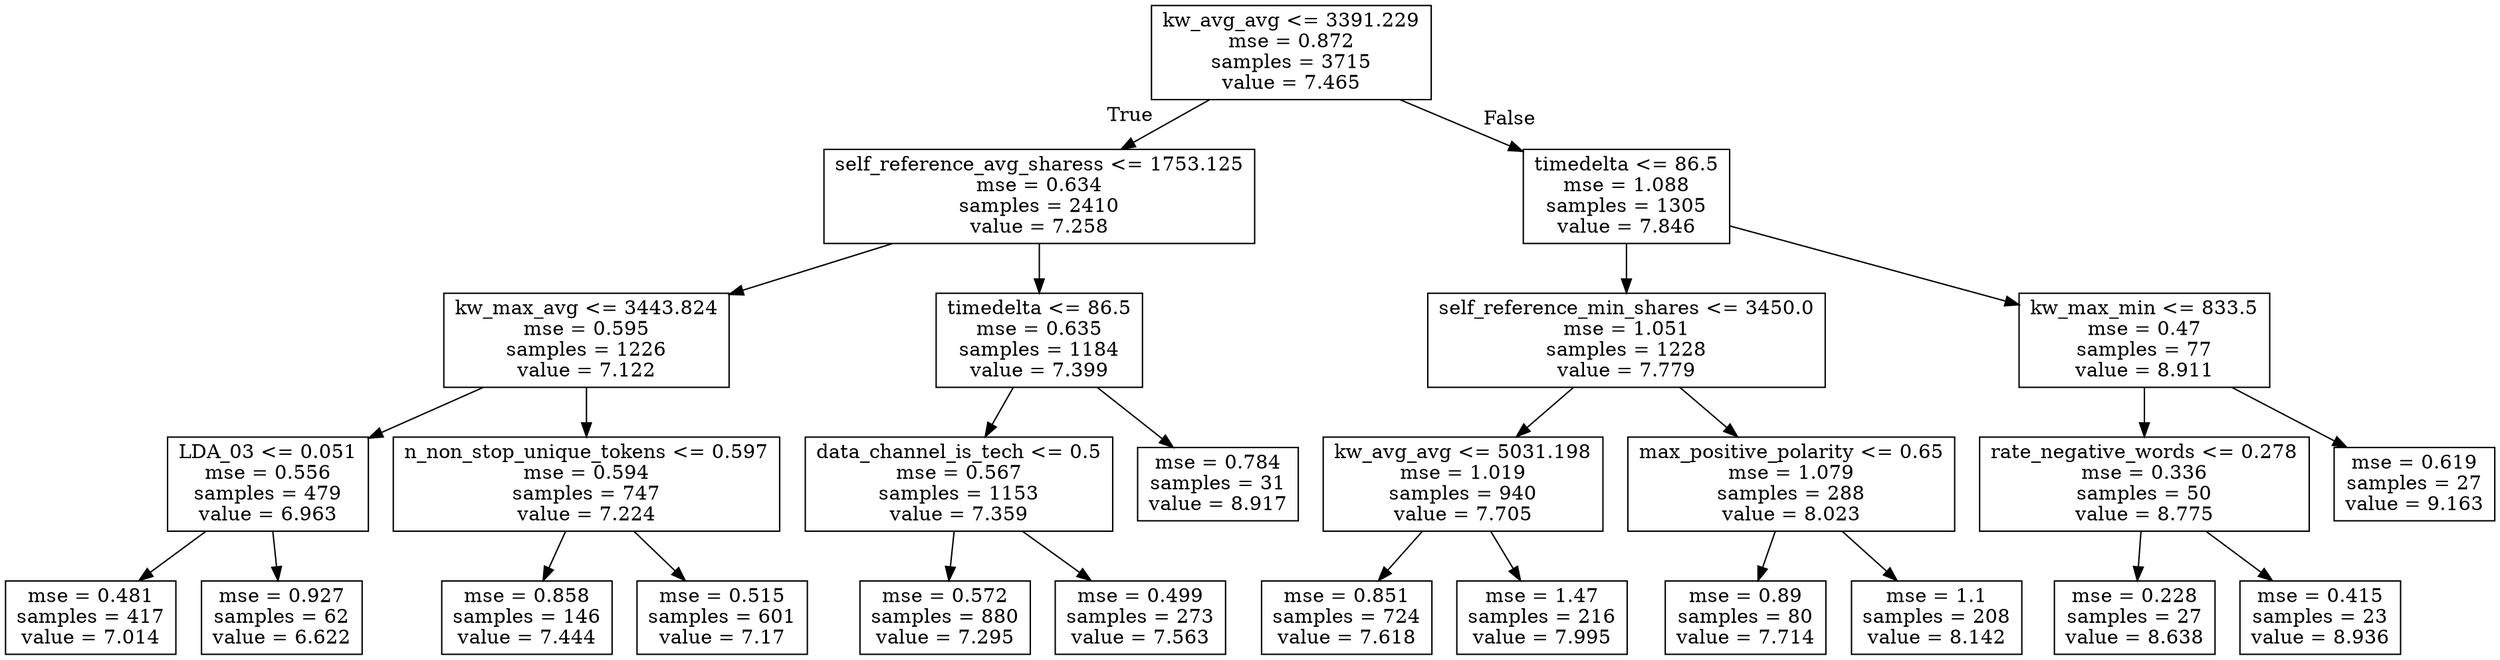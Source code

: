 digraph Tree {
node [shape=box] ;
0 [label="kw_avg_avg <= 3391.229\nmse = 0.872\nsamples = 3715\nvalue = 7.465"] ;
1 [label="self_reference_avg_sharess <= 1753.125\nmse = 0.634\nsamples = 2410\nvalue = 7.258"] ;
0 -> 1 [labeldistance=2.5, labelangle=45, headlabel="True"] ;
2 [label="kw_max_avg <= 3443.824\nmse = 0.595\nsamples = 1226\nvalue = 7.122"] ;
1 -> 2 ;
3 [label="LDA_03 <= 0.051\nmse = 0.556\nsamples = 479\nvalue = 6.963"] ;
2 -> 3 ;
4 [label="mse = 0.481\nsamples = 417\nvalue = 7.014"] ;
3 -> 4 ;
5 [label="mse = 0.927\nsamples = 62\nvalue = 6.622"] ;
3 -> 5 ;
6 [label="n_non_stop_unique_tokens <= 0.597\nmse = 0.594\nsamples = 747\nvalue = 7.224"] ;
2 -> 6 ;
7 [label="mse = 0.858\nsamples = 146\nvalue = 7.444"] ;
6 -> 7 ;
8 [label="mse = 0.515\nsamples = 601\nvalue = 7.17"] ;
6 -> 8 ;
9 [label="timedelta <= 86.5\nmse = 0.635\nsamples = 1184\nvalue = 7.399"] ;
1 -> 9 ;
10 [label="data_channel_is_tech <= 0.5\nmse = 0.567\nsamples = 1153\nvalue = 7.359"] ;
9 -> 10 ;
11 [label="mse = 0.572\nsamples = 880\nvalue = 7.295"] ;
10 -> 11 ;
12 [label="mse = 0.499\nsamples = 273\nvalue = 7.563"] ;
10 -> 12 ;
13 [label="mse = 0.784\nsamples = 31\nvalue = 8.917"] ;
9 -> 13 ;
14 [label="timedelta <= 86.5\nmse = 1.088\nsamples = 1305\nvalue = 7.846"] ;
0 -> 14 [labeldistance=2.5, labelangle=-45, headlabel="False"] ;
15 [label="self_reference_min_shares <= 3450.0\nmse = 1.051\nsamples = 1228\nvalue = 7.779"] ;
14 -> 15 ;
16 [label="kw_avg_avg <= 5031.198\nmse = 1.019\nsamples = 940\nvalue = 7.705"] ;
15 -> 16 ;
17 [label="mse = 0.851\nsamples = 724\nvalue = 7.618"] ;
16 -> 17 ;
18 [label="mse = 1.47\nsamples = 216\nvalue = 7.995"] ;
16 -> 18 ;
19 [label="max_positive_polarity <= 0.65\nmse = 1.079\nsamples = 288\nvalue = 8.023"] ;
15 -> 19 ;
20 [label="mse = 0.89\nsamples = 80\nvalue = 7.714"] ;
19 -> 20 ;
21 [label="mse = 1.1\nsamples = 208\nvalue = 8.142"] ;
19 -> 21 ;
22 [label="kw_max_min <= 833.5\nmse = 0.47\nsamples = 77\nvalue = 8.911"] ;
14 -> 22 ;
23 [label="rate_negative_words <= 0.278\nmse = 0.336\nsamples = 50\nvalue = 8.775"] ;
22 -> 23 ;
24 [label="mse = 0.228\nsamples = 27\nvalue = 8.638"] ;
23 -> 24 ;
25 [label="mse = 0.415\nsamples = 23\nvalue = 8.936"] ;
23 -> 25 ;
26 [label="mse = 0.619\nsamples = 27\nvalue = 9.163"] ;
22 -> 26 ;
}
